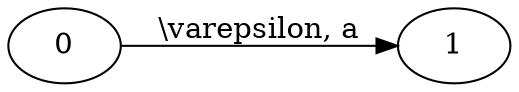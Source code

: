digraph
{
  vcsn_context = "lan<lal_char(a)>_b"
  rankdir = LR
  edge [texmode = math, lblstyle = auto]
  d2toptions = "--format tikz --tikzedgelabels --graphstyle=automaton --crop --nominsize --autosize"
  d2tdocpreamble = "    \usepackage{amssymb}    \usetikzlibrary{arrows, automata}    \tikzstyle{automaton}=[shorten >=1pt, pos=.4, >=stealth', initial text=]    \tikzstyle{named}=[rectangle, rounded corners]    \tikzstyle{initial}=[initial by arrow]    \tikzstyle{accepting}=[accepting by arrow]  "
  {
    node [texmode = math, style = state]
    0 [style = "state, initial"]
    1 [style = "state, accepting"]
  }
  0 -> 1 [label = "\\varepsilon, a"]
}
